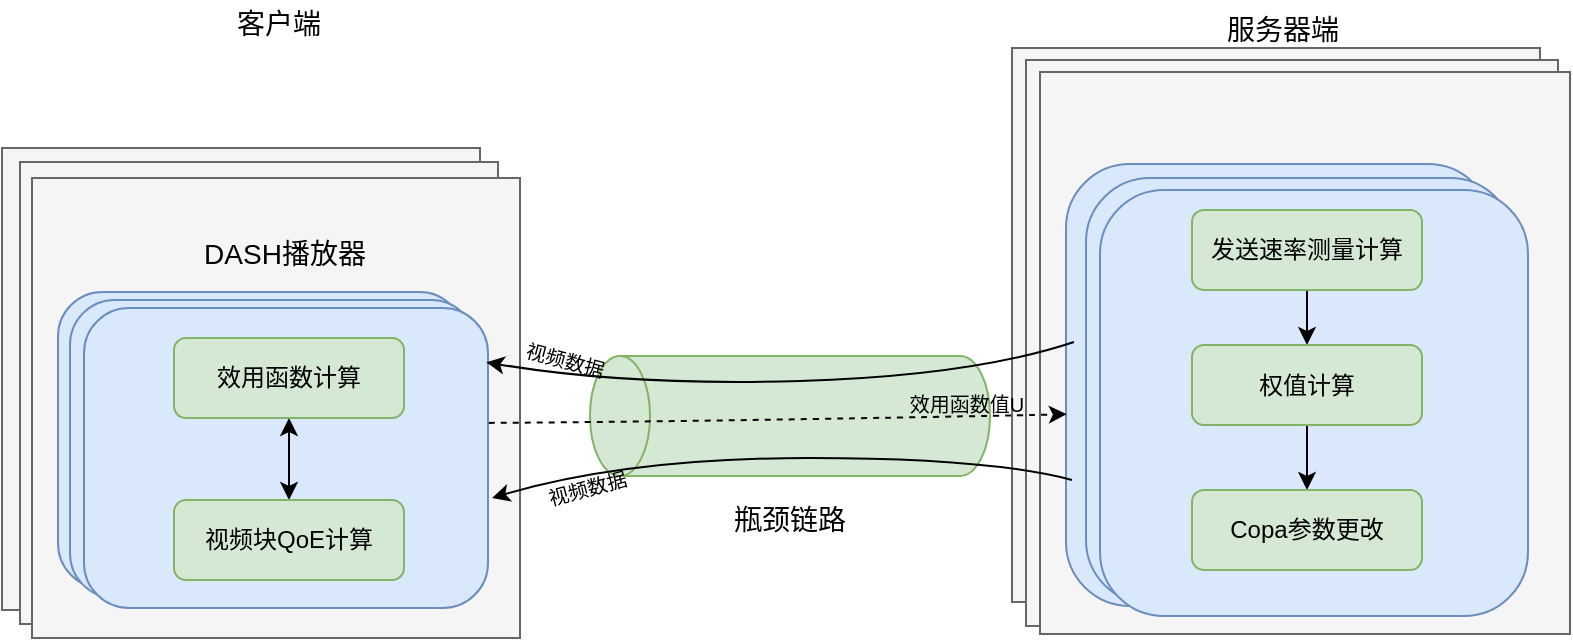 <mxfile version="16.6.5" type="github">
  <diagram id="U26npUtIxBMbl-zIPxdz" name="Page-1">
    <mxGraphModel dx="946" dy="589" grid="0" gridSize="10" guides="1" tooltips="1" connect="1" arrows="1" fold="1" page="1" pageScale="1" pageWidth="827" pageHeight="1169" math="0" shadow="0">
      <root>
        <mxCell id="0" />
        <mxCell id="1" parent="0" />
        <mxCell id="glc6NiXD8jTXSyUNW7CN-2" value="" style="rounded=0;whiteSpace=wrap;html=1;fillColor=#f5f5f5;fontColor=#333333;strokeColor=#666666;glass=0;" vertex="1" parent="1">
          <mxGeometry x="82" y="130" width="239" height="231" as="geometry" />
        </mxCell>
        <mxCell id="glc6NiXD8jTXSyUNW7CN-3" value="" style="rounded=0;whiteSpace=wrap;html=1;fillColor=#f5f5f5;fontColor=#333333;strokeColor=#666666;glass=0;" vertex="1" parent="1">
          <mxGeometry x="91" y="137" width="239" height="231" as="geometry" />
        </mxCell>
        <mxCell id="glc6NiXD8jTXSyUNW7CN-4" value="" style="rounded=0;whiteSpace=wrap;html=1;fillColor=#f5f5f5;fontColor=#333333;strokeColor=#666666;glass=0;" vertex="1" parent="1">
          <mxGeometry x="97" y="145" width="244" height="230" as="geometry" />
        </mxCell>
        <mxCell id="glc6NiXD8jTXSyUNW7CN-5" value="" style="rounded=0;whiteSpace=wrap;html=1;fillColor=#f5f5f5;fontColor=#333333;strokeColor=#666666;glass=0;" vertex="1" parent="1">
          <mxGeometry x="587" y="80" width="264" height="277" as="geometry" />
        </mxCell>
        <mxCell id="glc6NiXD8jTXSyUNW7CN-6" value="" style="rounded=0;whiteSpace=wrap;html=1;fillColor=#f5f5f5;fontColor=#333333;strokeColor=#666666;glass=0;" vertex="1" parent="1">
          <mxGeometry x="594" y="86" width="266" height="283" as="geometry" />
        </mxCell>
        <mxCell id="glc6NiXD8jTXSyUNW7CN-8" value="" style="rounded=1;whiteSpace=wrap;html=1;fontSize=12;fillColor=#dae8fc;strokeColor=#6c8ebf;" vertex="1" parent="1">
          <mxGeometry x="110" y="202" width="203" height="148" as="geometry" />
        </mxCell>
        <mxCell id="glc6NiXD8jTXSyUNW7CN-9" value="" style="rounded=1;whiteSpace=wrap;html=1;fontSize=12;fillColor=#dae8fc;strokeColor=#6c8ebf;" vertex="1" parent="1">
          <mxGeometry x="116" y="206" width="203" height="149" as="geometry" />
        </mxCell>
        <mxCell id="glc6NiXD8jTXSyUNW7CN-10" value="" style="rounded=1;whiteSpace=wrap;html=1;fontSize=12;fillColor=#dae8fc;strokeColor=#6c8ebf;" vertex="1" parent="1">
          <mxGeometry x="123" y="210" width="202" height="150" as="geometry" />
        </mxCell>
        <mxCell id="glc6NiXD8jTXSyUNW7CN-11" value="" style="rounded=0;whiteSpace=wrap;html=1;fillColor=#f5f5f5;fontColor=#333333;strokeColor=#666666;glass=0;" vertex="1" parent="1">
          <mxGeometry x="601" y="92" width="265" height="281" as="geometry" />
        </mxCell>
        <mxCell id="glc6NiXD8jTXSyUNW7CN-13" value="" style="rounded=1;whiteSpace=wrap;html=1;fillColor=#dae8fc;strokeColor=#6c8ebf;" vertex="1" parent="1">
          <mxGeometry x="614" y="138" width="213" height="221" as="geometry" />
        </mxCell>
        <mxCell id="glc6NiXD8jTXSyUNW7CN-14" value="" style="rounded=1;whiteSpace=wrap;html=1;fillColor=#dae8fc;strokeColor=#6c8ebf;" vertex="1" parent="1">
          <mxGeometry x="624" y="145" width="214" height="213" as="geometry" />
        </mxCell>
        <mxCell id="glc6NiXD8jTXSyUNW7CN-15" value="&lt;font style=&quot;font-size: 14px&quot;&gt;客户端&lt;/font&gt;" style="text;html=1;strokeColor=none;fillColor=none;align=center;verticalAlign=middle;whiteSpace=wrap;rounded=0;fontSize=12;" vertex="1" parent="1">
          <mxGeometry x="171" y="56" width="99" height="24" as="geometry" />
        </mxCell>
        <mxCell id="glc6NiXD8jTXSyUNW7CN-16" value="" style="rounded=1;whiteSpace=wrap;html=1;fillColor=#dae8fc;strokeColor=#6c8ebf;" vertex="1" parent="1">
          <mxGeometry x="631" y="151" width="214" height="213" as="geometry" />
        </mxCell>
        <mxCell id="glc6NiXD8jTXSyUNW7CN-17" style="edgeStyle=orthogonalEdgeStyle;rounded=0;orthogonalLoop=1;jettySize=auto;html=1;entryX=0.5;entryY=0;entryDx=0;entryDy=0;startArrow=classic;startFill=1;" edge="1" parent="1" source="glc6NiXD8jTXSyUNW7CN-18" target="glc6NiXD8jTXSyUNW7CN-19">
          <mxGeometry relative="1" as="geometry" />
        </mxCell>
        <mxCell id="glc6NiXD8jTXSyUNW7CN-18" value="效用函数计算" style="rounded=1;whiteSpace=wrap;html=1;fontSize=12;fillColor=#d5e8d4;strokeColor=#82b366;" vertex="1" parent="1">
          <mxGeometry x="168" y="225" width="115" height="40" as="geometry" />
        </mxCell>
        <mxCell id="glc6NiXD8jTXSyUNW7CN-19" value="视频块QoE计算" style="rounded=1;whiteSpace=wrap;html=1;fontSize=12;fillColor=#d5e8d4;strokeColor=#82b366;" vertex="1" parent="1">
          <mxGeometry x="168" y="306" width="115" height="40" as="geometry" />
        </mxCell>
        <mxCell id="glc6NiXD8jTXSyUNW7CN-24" style="edgeStyle=none;rounded=0;orthogonalLoop=1;jettySize=auto;html=1;entryX=0.5;entryY=0;entryDx=0;entryDy=0;startArrow=none;startFill=0;" edge="1" parent="1" source="glc6NiXD8jTXSyUNW7CN-25" target="glc6NiXD8jTXSyUNW7CN-27">
          <mxGeometry relative="1" as="geometry" />
        </mxCell>
        <mxCell id="glc6NiXD8jTXSyUNW7CN-25" value="发送速率测量计算" style="rounded=1;whiteSpace=wrap;html=1;fontSize=12;fillColor=#d5e8d4;strokeColor=#82b366;" vertex="1" parent="1">
          <mxGeometry x="677" y="161" width="115" height="40" as="geometry" />
        </mxCell>
        <mxCell id="glc6NiXD8jTXSyUNW7CN-26" style="edgeStyle=none;rounded=0;orthogonalLoop=1;jettySize=auto;html=1;startArrow=none;startFill=0;" edge="1" parent="1" source="glc6NiXD8jTXSyUNW7CN-27" target="glc6NiXD8jTXSyUNW7CN-28">
          <mxGeometry relative="1" as="geometry" />
        </mxCell>
        <mxCell id="glc6NiXD8jTXSyUNW7CN-27" value="权值计算" style="rounded=1;whiteSpace=wrap;html=1;fontSize=12;fillColor=#d5e8d4;strokeColor=#82b366;" vertex="1" parent="1">
          <mxGeometry x="677" y="228.5" width="115" height="40" as="geometry" />
        </mxCell>
        <mxCell id="glc6NiXD8jTXSyUNW7CN-28" value="Copa参数更改" style="rounded=1;whiteSpace=wrap;html=1;fontSize=12;fillColor=#d5e8d4;strokeColor=#82b366;" vertex="1" parent="1">
          <mxGeometry x="677" y="301" width="115" height="40" as="geometry" />
        </mxCell>
        <mxCell id="glc6NiXD8jTXSyUNW7CN-29" value="" style="shape=cylinder3;whiteSpace=wrap;html=1;boundedLbl=1;backgroundOutline=1;size=15;rotation=-180;direction=south;fillColor=#d5e8d4;strokeColor=#82b366;" vertex="1" parent="1">
          <mxGeometry x="376" y="234" width="200" height="60" as="geometry" />
        </mxCell>
        <mxCell id="glc6NiXD8jTXSyUNW7CN-30" value="" style="curved=1;endArrow=none;html=1;rounded=0;exitX=0.996;exitY=0.181;exitDx=0;exitDy=0;exitPerimeter=0;startArrow=classic;startFill=1;endFill=0;" edge="1" parent="1" source="glc6NiXD8jTXSyUNW7CN-10">
          <mxGeometry width="50" height="50" relative="1" as="geometry">
            <mxPoint x="337" y="232.879" as="sourcePoint" />
            <mxPoint x="618" y="227" as="targetPoint" />
            <Array as="points">
              <mxPoint x="395" y="249" />
              <mxPoint x="567" y="244" />
            </Array>
          </mxGeometry>
        </mxCell>
        <mxCell id="glc6NiXD8jTXSyUNW7CN-31" value="" style="curved=1;endArrow=none;html=1;rounded=0;startArrow=classic;startFill=1;endFill=0;" edge="1" parent="1">
          <mxGeometry width="50" height="50" relative="1" as="geometry">
            <mxPoint x="327" y="305" as="sourcePoint" />
            <mxPoint x="617" y="296" as="targetPoint" />
            <Array as="points">
              <mxPoint x="395" y="285" />
              <mxPoint x="576" y="285" />
            </Array>
          </mxGeometry>
        </mxCell>
        <mxCell id="glc6NiXD8jTXSyUNW7CN-32" value="&lt;font style=&quot;font-size: 14px&quot;&gt;瓶颈链路&lt;/font&gt;" style="text;html=1;strokeColor=none;fillColor=none;align=center;verticalAlign=middle;whiteSpace=wrap;rounded=0;" vertex="1" parent="1">
          <mxGeometry x="446" y="301" width="60" height="30" as="geometry" />
        </mxCell>
        <mxCell id="glc6NiXD8jTXSyUNW7CN-33" value="&lt;font size=&quot;1&quot;&gt;视频数据&lt;/font&gt;" style="text;html=1;strokeColor=none;fillColor=none;align=center;verticalAlign=middle;whiteSpace=wrap;rounded=0;fontSize=14;rotation=15;" vertex="1" parent="1">
          <mxGeometry x="292" y="220" width="144" height="30" as="geometry" />
        </mxCell>
        <mxCell id="glc6NiXD8jTXSyUNW7CN-34" value="&lt;font size=&quot;1&quot;&gt;视频数据&lt;/font&gt;" style="text;html=1;strokeColor=none;fillColor=none;align=center;verticalAlign=middle;whiteSpace=wrap;rounded=0;fontSize=14;rotation=-15;" vertex="1" parent="1">
          <mxGeometry x="344" y="284" width="61" height="30" as="geometry" />
        </mxCell>
        <mxCell id="glc6NiXD8jTXSyUNW7CN-35" value="&lt;font style=&quot;font-size: 14px&quot;&gt;服务器端&lt;/font&gt;" style="text;html=1;strokeColor=none;fillColor=none;align=center;verticalAlign=middle;whiteSpace=wrap;rounded=0;fontSize=12;" vertex="1" parent="1">
          <mxGeometry x="673" y="59" width="99" height="24" as="geometry" />
        </mxCell>
        <mxCell id="glc6NiXD8jTXSyUNW7CN-36" value="&lt;font style=&quot;font-size: 14px&quot;&gt;DASH播放器&lt;/font&gt;" style="text;html=1;strokeColor=none;fillColor=none;align=center;verticalAlign=middle;whiteSpace=wrap;rounded=0;fontSize=12;" vertex="1" parent="1">
          <mxGeometry x="173.5" y="171" width="99" height="24" as="geometry" />
        </mxCell>
        <mxCell id="glc6NiXD8jTXSyUNW7CN-39" value="" style="curved=1;endArrow=classic;html=1;rounded=0;startArrow=none;startFill=0;endFill=1;exitX=1.002;exitY=0.383;exitDx=0;exitDy=0;exitPerimeter=0;dashed=1;entryX=0.002;entryY=0.566;entryDx=0;entryDy=0;entryPerimeter=0;" edge="1" parent="1" source="glc6NiXD8jTXSyUNW7CN-10" target="glc6NiXD8jTXSyUNW7CN-13">
          <mxGeometry width="50" height="50" relative="1" as="geometry">
            <mxPoint x="334.06" y="247.969" as="sourcePoint" />
            <mxPoint x="628" y="237" as="targetPoint" />
            <Array as="points">
              <mxPoint x="398" y="267" />
              <mxPoint x="577" y="264" />
            </Array>
          </mxGeometry>
        </mxCell>
        <mxCell id="glc6NiXD8jTXSyUNW7CN-42" value="&lt;font style=&quot;font-size: 10px&quot;&gt;效用函数值U&lt;/font&gt;" style="text;html=1;strokeColor=none;fillColor=none;align=center;verticalAlign=middle;whiteSpace=wrap;rounded=0;" vertex="1" parent="1">
          <mxGeometry x="524" y="243" width="81" height="30" as="geometry" />
        </mxCell>
      </root>
    </mxGraphModel>
  </diagram>
</mxfile>
